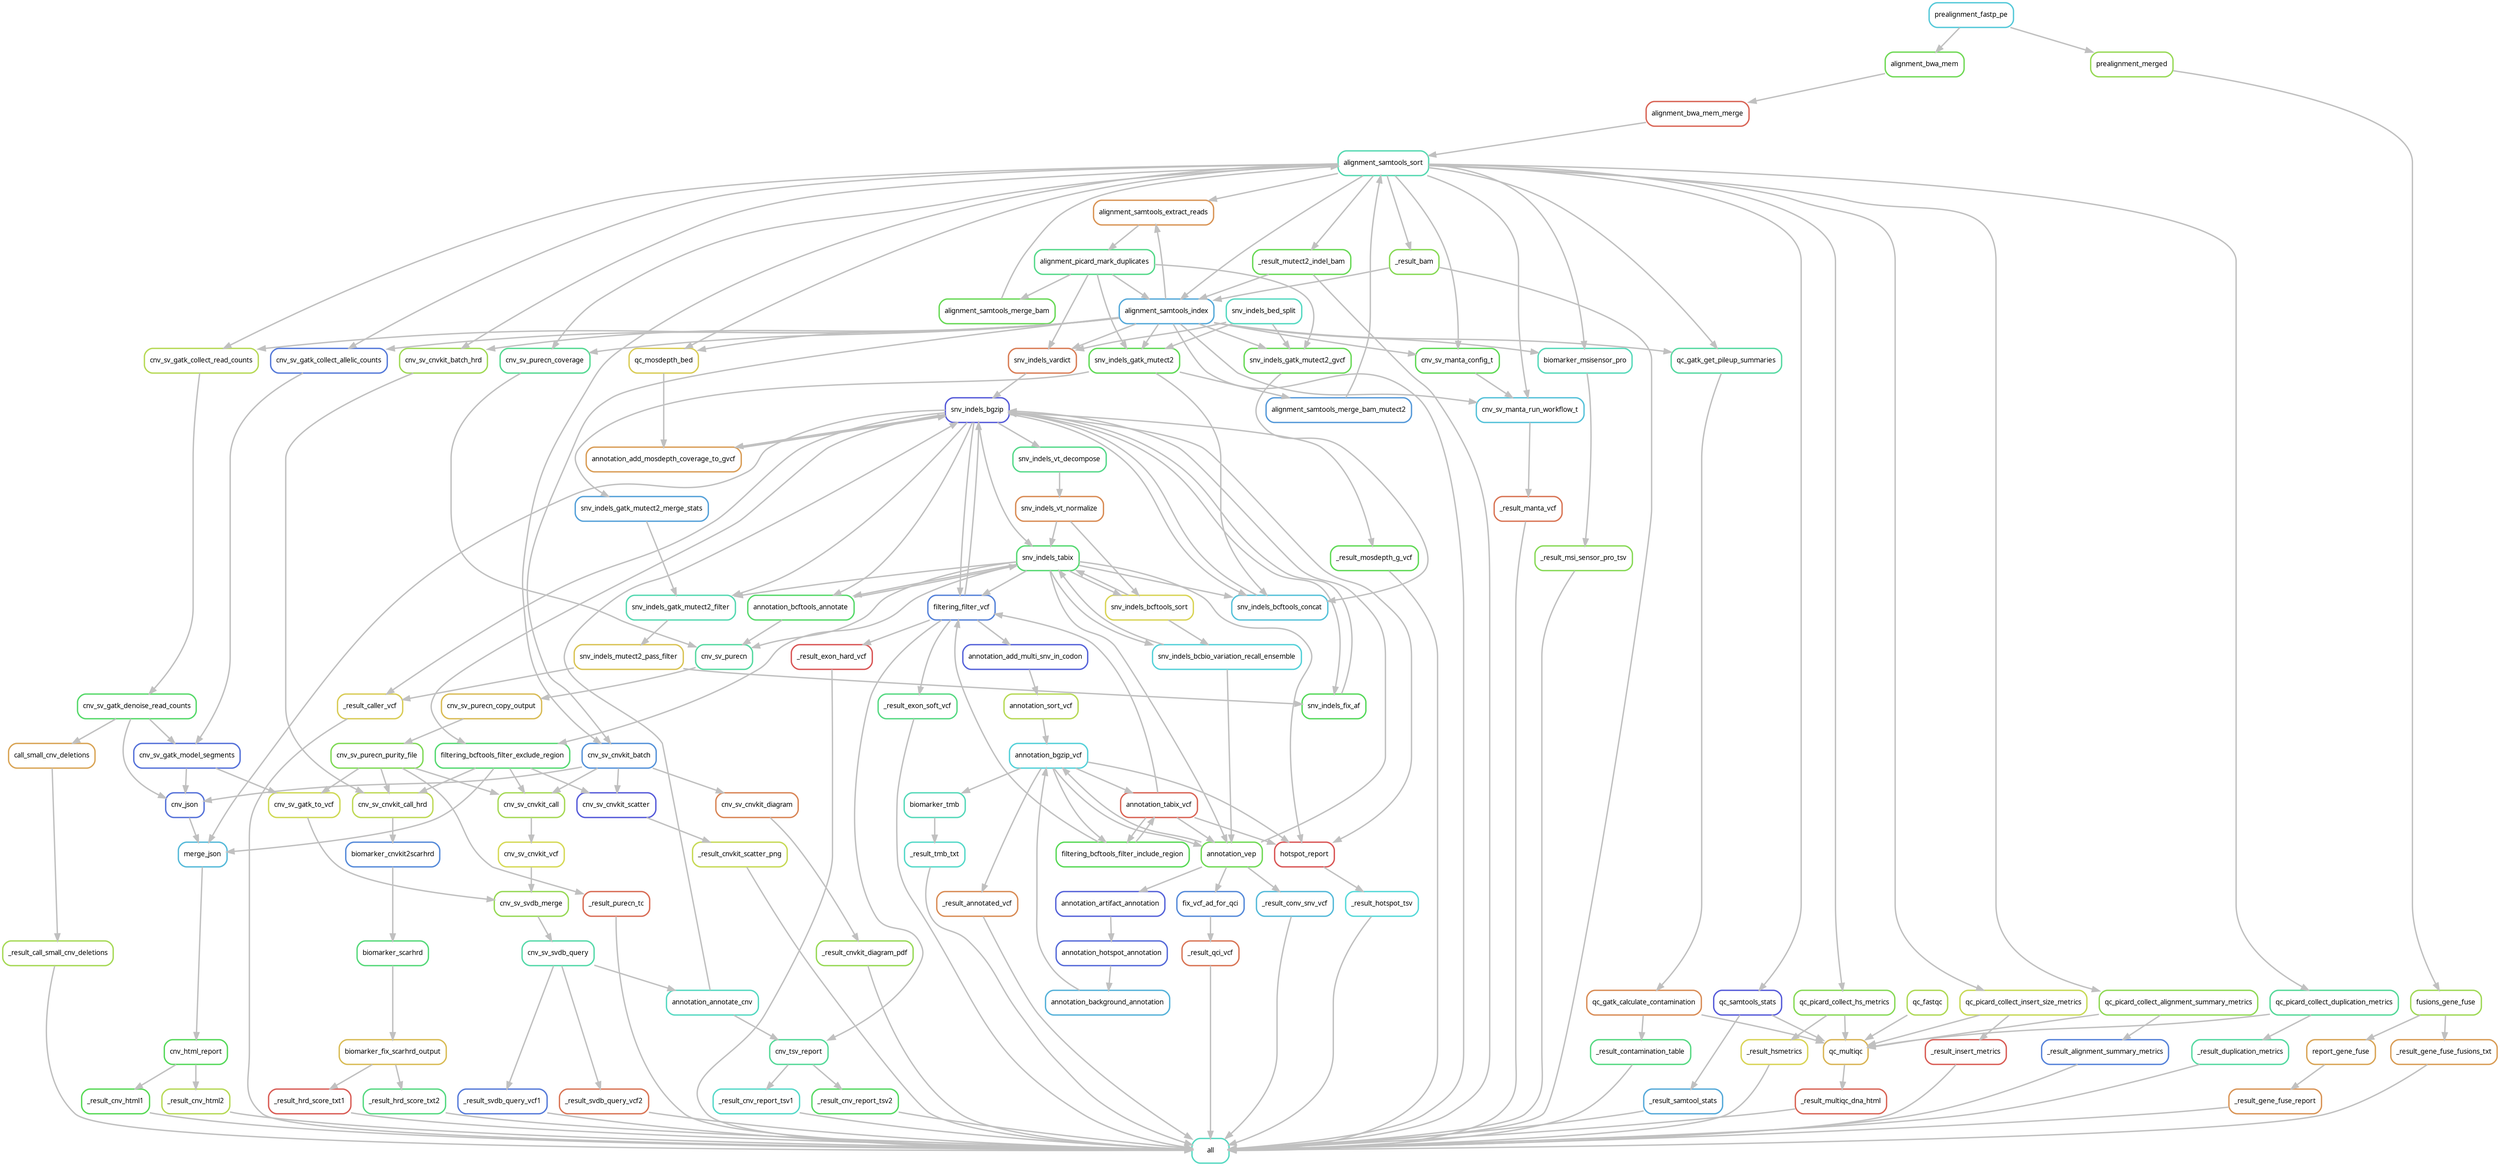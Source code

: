 digraph snakemake_dag {
    graph[bgcolor=white, margin=0];
    node[shape=box, style=rounded, fontname=sans,                 fontsize=10, penwidth=2];
    edge[penwidth=2, color=grey];
	0[label = "all", color = "0.47 0.6 0.85", style="rounded"];
	1[label = "_result_manta_vcf", color = "0.04 0.6 0.85", style="rounded"];
	2[label = "cnv_sv_manta_run_workflow_t", color = "0.53 0.6 0.85", style="rounded"];
	3[label = "alignment_samtools_sort", color = "0.45 0.6 0.85", style="rounded"];
	4[label = "alignment_samtools_merge_bam", color = "0.31 0.6 0.85", style="rounded"];
	5[label = "alignment_picard_mark_duplicates", color = "0.40 0.6 0.85", style="rounded"];
	6[label = "alignment_samtools_extract_reads", color = "0.08 0.6 0.85", style="rounded"];
	7[label = "alignment_bwa_mem_merge", color = "0.02 0.6 0.85", style="rounded"];
	8[label = "alignment_bwa_mem", color = "0.30 0.6 0.85", style="rounded"];
	9[label = "prealignment_fastp_pe", color = "0.52 0.6 0.85", style="rounded"];
	10[label = "alignment_samtools_index", color = "0.56 0.6 0.85", style="rounded"];
	11[label = "cnv_sv_manta_config_t", color = "0.32 0.6 0.85", style="rounded"];
	12[label = "_result_qci_vcf", color = "0.04 0.6 0.85", style="rounded"];
	13[label = "fix_vcf_ad_for_qci", color = "0.60 0.6 0.85", style="rounded"];
	14[label = "annotation_vep", color = "0.30 0.6 0.85", style="rounded"];
	15[label = "annotation_tabix_vcf", color = "0.02 0.6 0.85", style="rounded"];
	16[label = "annotation_bgzip_vcf", color = "0.51 0.6 0.85", style="rounded"];
	17[label = "annotation_sort_vcf", color = "0.21 0.6 0.85", style="rounded"];
	18[label = "annotation_add_multi_snv_in_codon", color = "0.65 0.6 0.85", style="rounded"];
	19[label = "filtering_filter_vcf", color = "0.61 0.6 0.85", style="rounded"];
	20[label = "filtering_bcftools_filter_include_region", color = "0.33 0.6 0.85", style="rounded"];
	21[label = "annotation_background_annotation", color = "0.55 0.6 0.85", style="rounded"];
	22[label = "annotation_hotspot_annotation", color = "0.64 0.6 0.85", style="rounded"];
	23[label = "annotation_artifact_annotation", color = "0.65 0.6 0.85", style="rounded"];
	24[label = "snv_indels_tabix", color = "0.37 0.6 0.85", style="rounded"];
	25[label = "snv_indels_bcbio_variation_recall_ensemble", color = "0.51 0.6 0.85", style="rounded"];
	26[label = "snv_indels_bcftools_sort", color = "0.16 0.6 0.85", style="rounded"];
	27[label = "snv_indels_vt_normalize", color = "0.07 0.6 0.85", style="rounded"];
	28[label = "snv_indels_vt_decompose", color = "0.40 0.6 0.85", style="rounded"];
	29[label = "snv_indels_bgzip", color = "0.66 0.6 0.85", style="rounded"];
	30[label = "snv_indels_fix_af", color = "0.34 0.6 0.85", style="rounded"];
	31[label = "snv_indels_bcftools_concat", color = "0.53 0.6 0.85", style="rounded"];
	32[label = "snv_indels_vardict", color = "0.05 0.6 0.85", style="rounded"];
	33[label = "snv_indels_bed_split", color = "0.47 0.6 0.85", style="rounded"];
	34[label = "snv_indels_mutect2_pass_filter", color = "0.14 0.6 0.85", style="rounded"];
	35[label = "snv_indels_gatk_mutect2_filter", color = "0.45 0.6 0.85", style="rounded"];
	36[label = "snv_indels_gatk_mutect2", color = "0.32 0.6 0.85", style="rounded"];
	37[label = "snv_indels_gatk_mutect2_merge_stats", color = "0.57 0.6 0.85", style="rounded"];
	38[label = "_result_caller_vcf", color = "0.15 0.6 0.85", style="rounded"];
	39[label = "_result_call_small_cnv_deletions", color = "0.23 0.6 0.85", style="rounded"];
	40[label = "call_small_cnv_deletions", color = "0.10 0.6 0.85", style="rounded"];
	41[label = "cnv_sv_gatk_denoise_read_counts", color = "0.36 0.6 0.85", style="rounded"];
	42[label = "cnv_sv_gatk_collect_read_counts", color = "0.21 0.6 0.85", style="rounded"];
	43[label = "_result_cnv_report_tsv1", color = "0.48 0.6 0.85", style="rounded"];
	44[label = "cnv_tsv_report", color = "0.42 0.6 0.85", style="rounded"];
	45[label = "annotation_annotate_cnv", color = "0.47 0.6 0.85", style="rounded"];
	46[label = "cnv_sv_svdb_query", color = "0.44 0.6 0.85", style="rounded"];
	47[label = "cnv_sv_svdb_merge", color = "0.25 0.6 0.85", style="rounded"];
	48[label = "cnv_sv_cnvkit_vcf", color = "0.17 0.6 0.85", style="rounded"];
	49[label = "cnv_sv_cnvkit_call", color = "0.23 0.6 0.85", style="rounded"];
	50[label = "cnv_sv_cnvkit_batch", color = "0.59 0.6 0.85", style="rounded"];
	51[label = "filtering_bcftools_filter_exclude_region", color = "0.37 0.6 0.85", style="rounded"];
	52[label = "cnv_sv_purecn_purity_file", color = "0.28 0.6 0.85", style="rounded"];
	53[label = "cnv_sv_purecn", color = "0.43 0.6 0.85", style="rounded"];
	54[label = "cnv_sv_purecn_coverage", color = "0.41 0.6 0.85", style="rounded"];
	55[label = "annotation_bcftools_annotate", color = "0.36 0.6 0.85", style="rounded"];
	56[label = "cnv_sv_gatk_to_vcf", color = "0.18 0.6 0.85", style="rounded"];
	57[label = "cnv_sv_gatk_model_segments", color = "0.63 0.6 0.85", style="rounded"];
	58[label = "cnv_sv_gatk_collect_allelic_counts", color = "0.62 0.6 0.85", style="rounded"];
	59[label = "_result_mutect2_indel_bam", color = "0.31 0.6 0.85", style="rounded"];
	60[label = "alignment_samtools_merge_bam_mutect2", color = "0.58 0.6 0.85", style="rounded"];
	61[label = "_result_samtool_stats", color = "0.56 0.6 0.85", style="rounded"];
	62[label = "qc_samtools_stats", color = "0.66 0.6 0.85", style="rounded"];
	63[label = "_result_svdb_query_vcf1", color = "0.62 0.6 0.85", style="rounded"];
	64[label = "_result_hotspot_tsv", color = "0.50 0.6 0.85", style="rounded"];
	65[label = "hotspot_report", color = "0.00 0.6 0.85", style="rounded"];
	66[label = "annotation_add_mosdepth_coverage_to_gvcf", color = "0.09 0.6 0.85", style="rounded"];
	67[label = "qc_mosdepth_bed", color = "0.15 0.6 0.85", style="rounded"];
	68[label = "snv_indels_gatk_mutect2_gvcf", color = "0.31 0.6 0.85", style="rounded"];
	69[label = "_result_purecn_tc", color = "0.03 0.6 0.85", style="rounded"];
	70[label = "_result_multiqc_dna_html", color = "0.02 0.6 0.85", style="rounded"];
	71[label = "qc_multiqc", color = "0.12 0.6 0.85", style="rounded"];
	72[label = "qc_picard_collect_hs_metrics", color = "0.27 0.6 0.85", style="rounded"];
	73[label = "qc_picard_collect_insert_size_metrics", color = "0.19 0.6 0.85", style="rounded"];
	74[label = "qc_gatk_calculate_contamination", color = "0.07 0.6 0.85", style="rounded"];
	75[label = "qc_gatk_get_pileup_summaries", color = "0.43 0.6 0.85", style="rounded"];
	76[label = "qc_fastqc", color = "0.22 0.6 0.85", style="rounded"];
	77[label = "qc_picard_collect_alignment_summary_metrics", color = "0.26 0.6 0.85", style="rounded"];
	78[label = "qc_picard_collect_duplication_metrics", color = "0.42 0.6 0.85", style="rounded"];
	79[label = "_result_bam", color = "0.27 0.6 0.85", style="rounded"];
	80[label = "_result_cnvkit_diagram_pdf", color = "0.25 0.6 0.85", style="rounded"];
	81[label = "cnv_sv_cnvkit_diagram", color = "0.06 0.6 0.85", style="rounded"];
	82[label = "_result_exon_soft_vcf", color = "0.39 0.6 0.85", style="rounded"];
	83[label = "_result_svdb_query_vcf2", color = "0.04 0.6 0.85", style="rounded"];
	84[label = "_result_exon_hard_vcf", color = "0.00 0.6 0.85", style="rounded"];
	85[label = "_result_alignment_summary_metrics", color = "0.61 0.6 0.85", style="rounded"];
	86[label = "_result_conv_snv_vcf", color = "0.54 0.6 0.85", style="rounded"];
	87[label = "_result_hsmetrics", color = "0.16 0.6 0.85", style="rounded"];
	88[label = "_result_cnv_html1", color = "0.33 0.6 0.85", style="rounded"];
	89[label = "cnv_html_report", color = "0.34 0.6 0.85", style="rounded"];
	90[label = "merge_json", color = "0.54 0.6 0.85", style="rounded"];
	91[label = "cnv_json", color = "0.63 0.6 0.85", style="rounded"];
	92[label = "_result_tmb_txt", color = "0.48 0.6 0.85", style="rounded"];
	93[label = "biomarker_tmb", color = "0.46 0.6 0.85", style="rounded"];
	94[label = "_result_cnvkit_scatter_png", color = "0.19 0.6 0.85", style="rounded"];
	95[label = "cnv_sv_cnvkit_scatter", color = "0.66 0.6 0.85", style="rounded"];
	96[label = "_result_msi_sensor_pro_tsv", color = "0.27 0.6 0.85", style="rounded"];
	97[label = "biomarker_msisensor_pro", color = "0.46 0.6 0.85", style="rounded"];
	98[label = "_result_insert_metrics", color = "0.01 0.6 0.85", style="rounded"];
	99[label = "_result_gene_fuse_report", color = "0.08 0.6 0.85", style="rounded"];
	100[label = "report_gene_fuse", color = "0.10 0.6 0.85", style="rounded"];
	101[label = "fusions_gene_fuse", color = "0.24 0.6 0.85", style="rounded"];
	102[label = "prealignment_merged", color = "0.25 0.6 0.85", style="rounded"];
	103[label = "_result_cnv_html2", color = "0.21 0.6 0.85", style="rounded"];
	104[label = "_result_mosdepth_g_vcf", color = "0.32 0.6 0.85", style="rounded"];
	105[label = "_result_gene_fuse_fusions_txt", color = "0.09 0.6 0.85", style="rounded"];
	106[label = "_result_duplication_metrics", color = "0.43 0.6 0.85", style="rounded"];
	107[label = "_result_cnv_report_tsv2", color = "0.35 0.6 0.85", style="rounded"];
	108[label = "_result_hrd_score_txt1", color = "0.01 0.6 0.85", style="rounded"];
	109[label = "biomarker_fix_scarhrd_output", color = "0.13 0.6 0.85", style="rounded"];
	110[label = "biomarker_scarhrd", color = "0.38 0.6 0.85", style="rounded"];
	111[label = "biomarker_cnvkit2scarhrd", color = "0.60 0.6 0.85", style="rounded"];
	112[label = "cnv_sv_cnvkit_call_hrd", color = "0.20 0.6 0.85", style="rounded"];
	113[label = "cnv_sv_cnvkit_batch_hrd", color = "0.24 0.6 0.85", style="rounded"];
	114[label = "_result_hrd_score_txt2", color = "0.39 0.6 0.85", style="rounded"];
	115[label = "_result_contamination_table", color = "0.39 0.6 0.85", style="rounded"];
	116[label = "_result_annotated_vcf", color = "0.07 0.6 0.85", style="rounded"];
	117[label = "cnv_sv_purecn_copy_output", color = "0.13 0.6 0.85", style="rounded"];
	84 -> 0
	87 -> 0
	98 -> 0
	43 -> 0
	92 -> 0
	108 -> 0
	70 -> 0
	107 -> 0
	64 -> 0
	69 -> 0
	83 -> 0
	1 -> 0
	12 -> 0
	94 -> 0
	103 -> 0
	116 -> 0
	39 -> 0
	99 -> 0
	86 -> 0
	105 -> 0
	80 -> 0
	10 -> 0
	61 -> 0
	114 -> 0
	115 -> 0
	82 -> 0
	96 -> 0
	79 -> 0
	85 -> 0
	63 -> 0
	106 -> 0
	59 -> 0
	38 -> 0
	104 -> 0
	88 -> 0
	2 -> 1
	11 -> 2
	10 -> 2
	3 -> 2
	4 -> 3
	60 -> 3
	7 -> 3
	5 -> 4
	6 -> 5
	10 -> 6
	3 -> 6
	8 -> 7
	9 -> 8
	59 -> 10
	5 -> 10
	79 -> 10
	3 -> 10
	10 -> 11
	3 -> 11
	13 -> 12
	14 -> 13
	24 -> 14
	16 -> 14
	25 -> 14
	15 -> 14
	16 -> 15
	20 -> 15
	21 -> 16
	14 -> 16
	17 -> 16
	18 -> 17
	19 -> 18
	29 -> 19
	15 -> 19
	24 -> 19
	20 -> 19
	16 -> 20
	15 -> 20
	22 -> 21
	23 -> 22
	14 -> 23
	27 -> 24
	26 -> 24
	55 -> 24
	29 -> 24
	25 -> 24
	26 -> 25
	24 -> 25
	27 -> 26
	24 -> 26
	28 -> 27
	29 -> 28
	30 -> 29
	45 -> 29
	31 -> 29
	19 -> 29
	66 -> 29
	32 -> 29
	14 -> 29
	34 -> 30
	29 -> 30
	29 -> 31
	68 -> 31
	36 -> 31
	24 -> 31
	33 -> 32
	5 -> 32
	10 -> 32
	35 -> 34
	29 -> 35
	37 -> 35
	24 -> 35
	33 -> 36
	5 -> 36
	10 -> 36
	36 -> 37
	34 -> 38
	29 -> 38
	40 -> 39
	41 -> 40
	42 -> 41
	10 -> 42
	3 -> 42
	44 -> 43
	45 -> 44
	19 -> 44
	46 -> 45
	47 -> 46
	48 -> 47
	56 -> 47
	49 -> 48
	52 -> 49
	50 -> 49
	51 -> 49
	10 -> 50
	3 -> 50
	29 -> 51
	24 -> 51
	117 -> 52
	54 -> 53
	55 -> 53
	24 -> 53
	10 -> 54
	3 -> 54
	29 -> 55
	24 -> 55
	57 -> 56
	52 -> 56
	58 -> 57
	41 -> 57
	3 -> 58
	10 -> 58
	3 -> 59
	36 -> 60
	62 -> 61
	3 -> 62
	46 -> 63
	65 -> 64
	24 -> 65
	29 -> 65
	16 -> 65
	15 -> 65
	29 -> 66
	67 -> 66
	10 -> 67
	3 -> 67
	33 -> 68
	5 -> 68
	10 -> 68
	52 -> 69
	71 -> 70
	76 -> 71
	74 -> 71
	77 -> 71
	73 -> 71
	72 -> 71
	62 -> 71
	78 -> 71
	3 -> 72
	3 -> 73
	75 -> 74
	3 -> 75
	10 -> 75
	3 -> 77
	3 -> 78
	3 -> 79
	81 -> 80
	50 -> 81
	19 -> 82
	46 -> 83
	19 -> 84
	77 -> 85
	14 -> 86
	72 -> 87
	89 -> 88
	90 -> 89
	29 -> 90
	91 -> 90
	51 -> 90
	57 -> 91
	50 -> 91
	41 -> 91
	93 -> 92
	16 -> 93
	95 -> 94
	50 -> 95
	51 -> 95
	97 -> 96
	10 -> 97
	3 -> 97
	73 -> 98
	100 -> 99
	101 -> 100
	102 -> 101
	9 -> 102
	89 -> 103
	29 -> 104
	101 -> 105
	78 -> 106
	44 -> 107
	109 -> 108
	110 -> 109
	111 -> 110
	112 -> 111
	113 -> 112
	52 -> 112
	51 -> 112
	10 -> 113
	3 -> 113
	109 -> 114
	74 -> 115
	16 -> 116
	53 -> 117
}            
